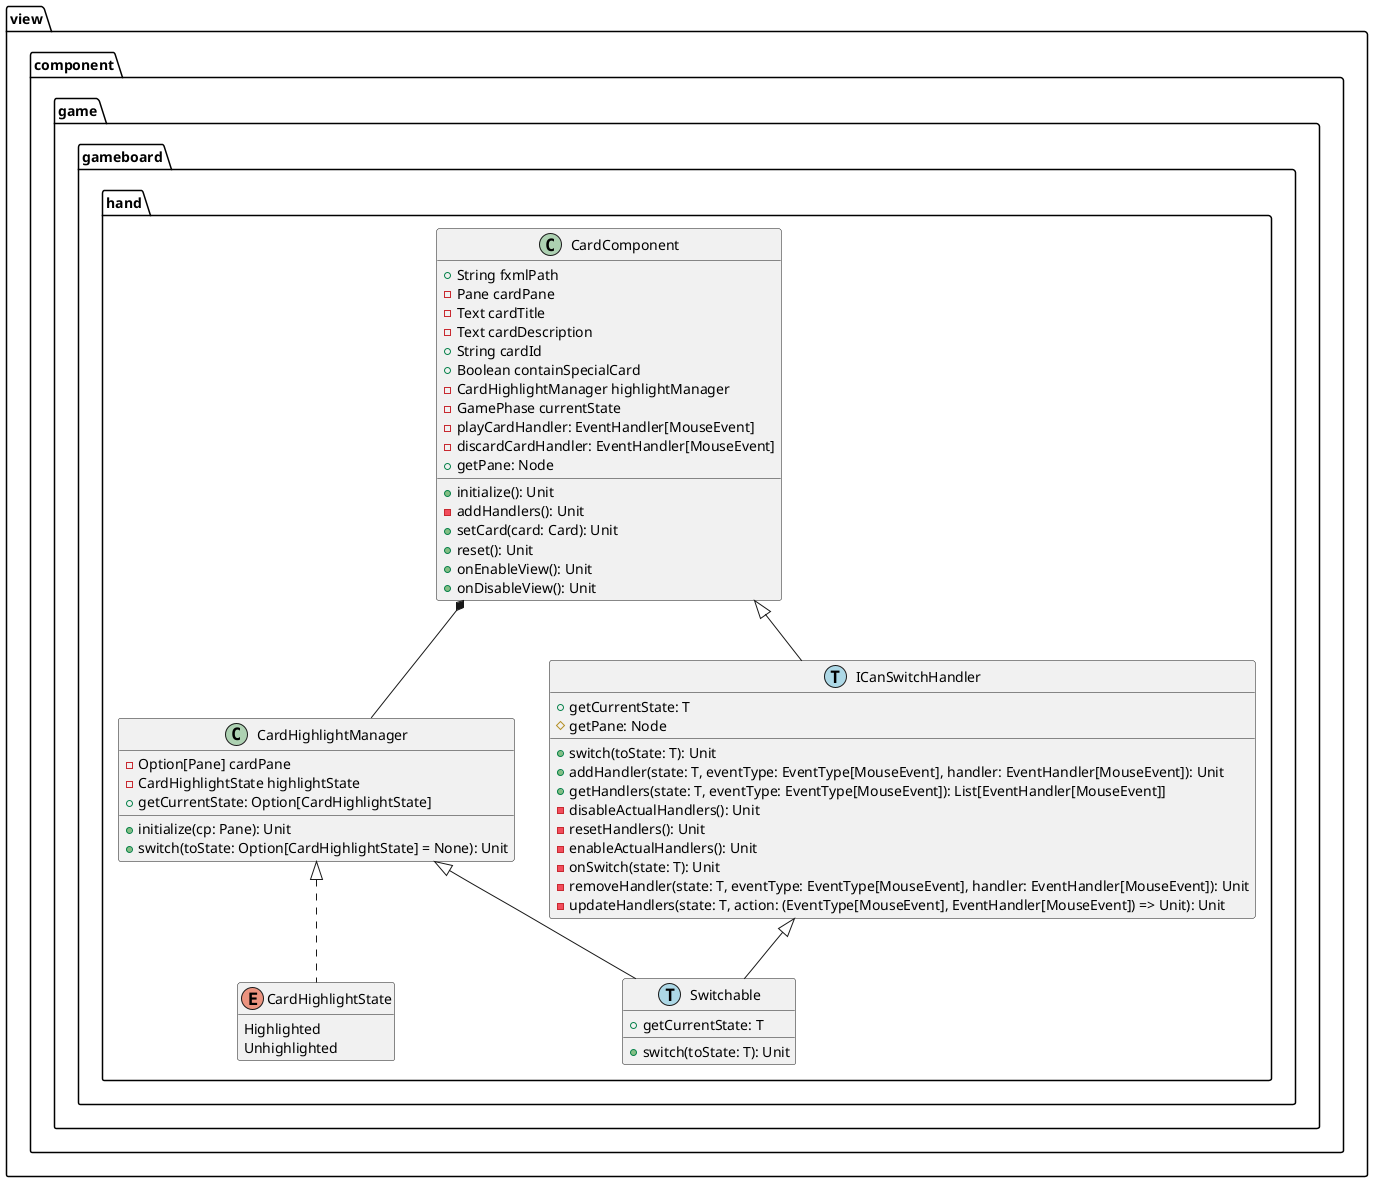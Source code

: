 @startuml
hide empty members
skinparam shadowing false

package view.component.game.gameboard.hand {
  class CardComponent {
    + String fxmlPath
    - Pane cardPane
    - Text cardTitle
    - Text cardDescription
    + String cardId
    + Boolean containSpecialCard
    + initialize(): Unit
    - CardHighlightManager highlightManager
    - GamePhase currentState
    - playCardHandler: EventHandler[MouseEvent]
    - discardCardHandler: EventHandler[MouseEvent]
    - addHandlers(): Unit
    + setCard(card: Card): Unit
    + reset(): Unit
    + onEnableView(): Unit
    + onDisableView(): Unit
    + getPane: Node
  }

  class CardHighlightManager {
    - Option[Pane] cardPane
    - CardHighlightState highlightState
    + initialize(cp: Pane): Unit
    + switch(toState: Option[CardHighlightState] = None): Unit
    + getCurrentState: Option[CardHighlightState]
  }

  enum CardHighlightState {
    Highlighted
    Unhighlighted
  }

  class Switchable << (T,lightblue)>>  {
    + switch(toState: T): Unit
    + getCurrentState: T
  }

  class ICanSwitchHandler << (T,lightblue)>>  {
    + switch(toState: T): Unit
    + getCurrentState: T
    + addHandler(state: T, eventType: EventType[MouseEvent], handler: EventHandler[MouseEvent]): Unit
    + getHandlers(state: T, eventType: EventType[MouseEvent]): List[EventHandler[MouseEvent]]
    - disableActualHandlers(): Unit
    - resetHandlers(): Unit
    - enableActualHandlers(): Unit
    - onSwitch(state: T): Unit
    - removeHandler(state: T, eventType: EventType[MouseEvent], handler: EventHandler[MouseEvent]): Unit
    - updateHandlers(state: T, action: (EventType[MouseEvent], EventHandler[MouseEvent]) => Unit): Unit
    # getPane: Node
  }
}

ICanSwitchHandler <|-- Switchable
CardComponent <|-- ICanSwitchHandler
CardComponent *-- CardHighlightManager
CardHighlightManager <|-- Switchable
CardHighlightManager <|.. CardHighlightState

@enduml